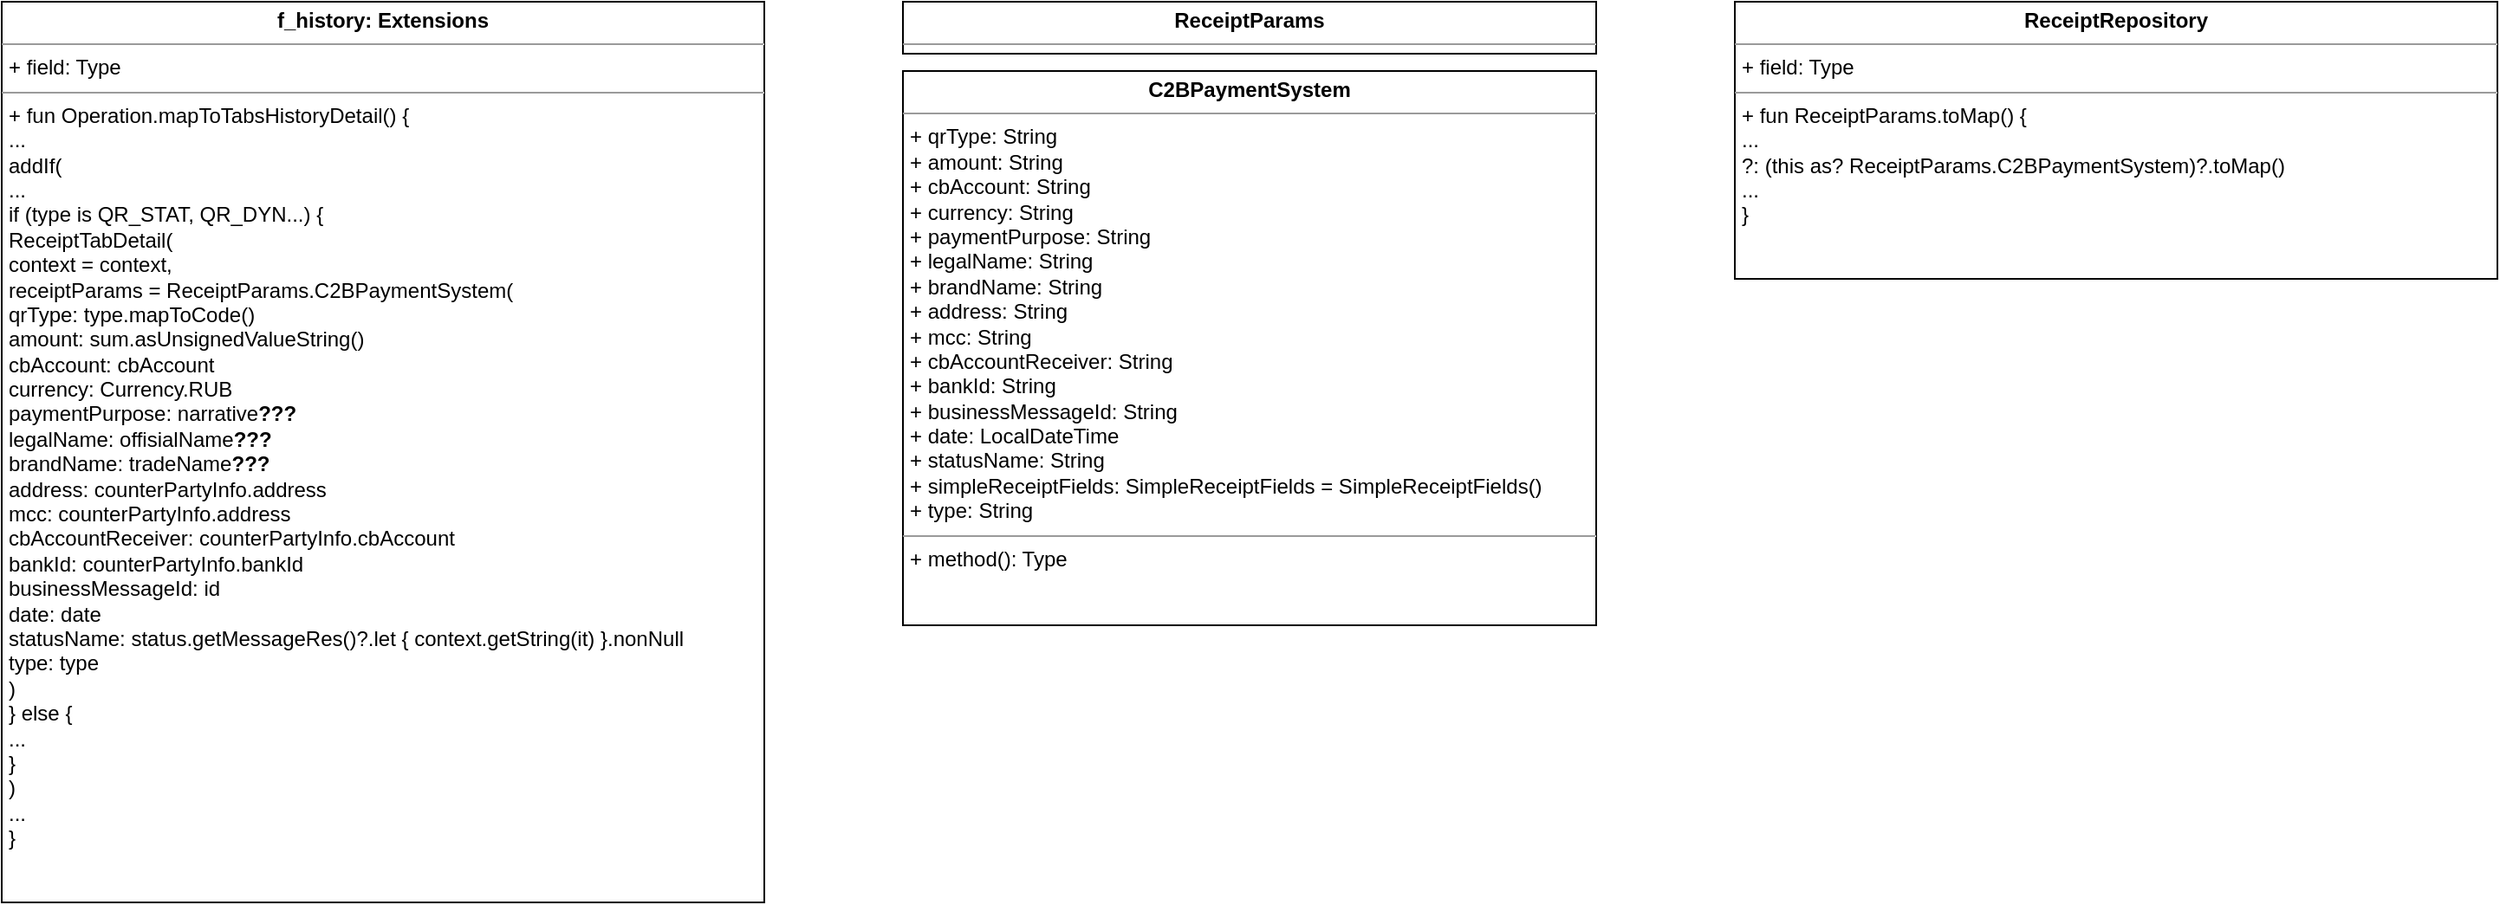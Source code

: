 <mxfile version="16.2.6" type="github">
  <diagram id="7bsImmcsrZeWl2ze22EX" name="Page-1">
    <mxGraphModel dx="813" dy="441" grid="1" gridSize="10" guides="1" tooltips="1" connect="1" arrows="1" fold="1" page="1" pageScale="1" pageWidth="850" pageHeight="1100" math="0" shadow="0">
      <root>
        <mxCell id="0" />
        <mxCell id="1" parent="0" />
        <mxCell id="oGhfcnh0hnt43dAsfdWD-1" value="&lt;p style=&quot;margin: 0px ; margin-top: 4px ; text-align: center&quot;&gt;&lt;b&gt;f_history: Extensions&lt;br&gt;&lt;/b&gt;&lt;/p&gt;&lt;hr size=&quot;1&quot;&gt;&lt;p style=&quot;margin: 0px ; margin-left: 4px&quot;&gt;+ field: Type&lt;/p&gt;&lt;hr size=&quot;1&quot;&gt;&lt;p style=&quot;margin: 0px ; margin-left: 4px&quot;&gt;+ fun Operation.mapToTabsHistoryDetail() {&lt;/p&gt;&lt;p style=&quot;margin: 0px ; margin-left: 4px&quot;&gt;...&lt;/p&gt;&lt;p style=&quot;margin: 0px ; margin-left: 4px&quot;&gt;addIf(&lt;/p&gt;&lt;p style=&quot;margin: 0px ; margin-left: 4px&quot;&gt;...&lt;/p&gt;&lt;p style=&quot;margin: 0px ; margin-left: 4px&quot;&gt;if (type is QR_STAT, QR_DYN...) {&lt;/p&gt;&lt;p style=&quot;margin: 0px ; margin-left: 4px&quot;&gt;ReceiptTabDetail(&lt;br&gt;context = context,&lt;br&gt;receiptParams = ReceiptParams.C2BPaymentSystem(&lt;br&gt;qrType: type.mapToCode()&lt;/p&gt;&lt;p style=&quot;margin: 0px ; margin-left: 4px&quot;&gt;amount: sum.asUnsignedValueString()&lt;/p&gt;&lt;p style=&quot;margin: 0px ; margin-left: 4px&quot;&gt;cbAccount: cbAccount&lt;/p&gt;&lt;p style=&quot;margin: 0px ; margin-left: 4px&quot;&gt;currency: Currency.RUB&lt;/p&gt;&lt;p style=&quot;margin: 0px ; margin-left: 4px&quot;&gt;paymentPurpose: narrative&lt;b&gt;???&lt;/b&gt;&lt;/p&gt;&lt;p style=&quot;margin: 0px ; margin-left: 4px&quot;&gt;legalName: offisialName&lt;b&gt;???&lt;/b&gt;&lt;/p&gt;&lt;p style=&quot;margin: 0px ; margin-left: 4px&quot;&gt;brandName: tradeName&lt;b&gt;???&lt;/b&gt;&lt;/p&gt;&lt;p style=&quot;margin: 0px ; margin-left: 4px&quot;&gt;address: counterPartyInfo.address&lt;/p&gt;&lt;p style=&quot;margin: 0px ; margin-left: 4px&quot;&gt;mcc: counterPartyInfo.address&lt;/p&gt;&lt;p style=&quot;margin: 0px ; margin-left: 4px&quot;&gt;cbAccountReceiver: counterPartyInfo.cbAccount&lt;/p&gt;&lt;p style=&quot;margin: 0px ; margin-left: 4px&quot;&gt;bankId: counterPartyInfo.bankId&lt;/p&gt;&lt;p style=&quot;margin: 0px ; margin-left: 4px&quot;&gt;businessMessageId: id&lt;/p&gt;&lt;p style=&quot;margin: 0px ; margin-left: 4px&quot;&gt;date: date&lt;/p&gt;&lt;p style=&quot;margin: 0px ; margin-left: 4px&quot;&gt;statusName: status.getMessageRes()?.let { context.getString(it) }.nonNull&lt;/p&gt;&lt;p style=&quot;margin: 0px ; margin-left: 4px&quot;&gt;type: type&lt;br&gt;&lt;/p&gt;&lt;p style=&quot;margin: 0px ; margin-left: 4px&quot;&gt;)&lt;br&gt;&lt;/p&gt;&lt;p style=&quot;margin: 0px ; margin-left: 4px&quot;&gt;} else {&lt;/p&gt;&lt;p style=&quot;margin: 0px ; margin-left: 4px&quot;&gt;...&lt;br&gt;&lt;/p&gt;&lt;p style=&quot;margin: 0px ; margin-left: 4px&quot;&gt;}&lt;br&gt;&lt;/p&gt;&lt;p style=&quot;margin: 0px ; margin-left: 4px&quot;&gt;)&lt;br&gt;&lt;/p&gt;&lt;p style=&quot;margin: 0px ; margin-left: 4px&quot;&gt;...&lt;br&gt;&lt;/p&gt;&lt;p style=&quot;margin: 0px ; margin-left: 4px&quot;&gt;}&lt;br&gt;&lt;/p&gt;" style="verticalAlign=top;align=left;overflow=fill;fontSize=12;fontFamily=Helvetica;html=1;" parent="1" vertex="1">
          <mxGeometry x="80" y="80" width="440" height="520" as="geometry" />
        </mxCell>
        <mxCell id="oGhfcnh0hnt43dAsfdWD-2" value="&lt;p style=&quot;margin: 0px ; margin-top: 4px ; text-align: center&quot;&gt;&lt;b&gt;ReceiptParams&lt;/b&gt;&lt;/p&gt;&lt;hr size=&quot;1&quot;&gt;&lt;p style=&quot;margin: 0px ; margin-left: 4px&quot;&gt;+ field: Type&lt;/p&gt;&lt;hr size=&quot;1&quot;&gt;&lt;p style=&quot;margin: 0px ; margin-left: 4px&quot;&gt;+ method(): Type&lt;/p&gt;" style="verticalAlign=top;align=left;overflow=fill;fontSize=12;fontFamily=Helvetica;html=1;" parent="1" vertex="1">
          <mxGeometry x="600" y="80" width="400" height="30" as="geometry" />
        </mxCell>
        <mxCell id="oGhfcnh0hnt43dAsfdWD-3" value="&lt;p style=&quot;margin: 0px ; margin-top: 4px ; text-align: center&quot;&gt;&lt;b&gt;C2BPaymentSystem&lt;/b&gt;&lt;/p&gt;&lt;hr size=&quot;1&quot;&gt;&lt;p style=&quot;margin: 0px ; margin-left: 4px&quot;&gt;+ qrType: String&lt;/p&gt;&lt;p style=&quot;margin: 0px ; margin-left: 4px&quot;&gt;+ amount: String&lt;/p&gt;&lt;p style=&quot;margin: 0px ; margin-left: 4px&quot;&gt;+ cbAccount: String&lt;/p&gt;&lt;p style=&quot;margin: 0px ; margin-left: 4px&quot;&gt;+ currency: String&lt;/p&gt;&lt;p style=&quot;margin: 0px ; margin-left: 4px&quot;&gt;+ paymentPurpose: String&lt;/p&gt;&lt;p style=&quot;margin: 0px ; margin-left: 4px&quot;&gt;+ legalName: String&lt;/p&gt;&lt;p style=&quot;margin: 0px ; margin-left: 4px&quot;&gt;+ brandName: String&lt;/p&gt;&lt;p style=&quot;margin: 0px ; margin-left: 4px&quot;&gt;+ address: String&lt;/p&gt;&lt;p style=&quot;margin: 0px ; margin-left: 4px&quot;&gt;+ mcc: String&lt;/p&gt;&lt;p style=&quot;margin: 0px ; margin-left: 4px&quot;&gt;+ cbAccountReceiver: String&lt;/p&gt;&lt;p style=&quot;margin: 0px ; margin-left: 4px&quot;&gt;+ bankId: String&lt;/p&gt;&lt;p style=&quot;margin: 0px ; margin-left: 4px&quot;&gt;+ businessMessageId: String&lt;/p&gt;&lt;p style=&quot;margin: 0px ; margin-left: 4px&quot;&gt;+ date: LocalDateTime&lt;/p&gt;&lt;p style=&quot;margin: 0px ; margin-left: 4px&quot;&gt;+ statusName: String&lt;/p&gt;&lt;p style=&quot;margin: 0px ; margin-left: 4px&quot;&gt;+ simpleReceiptFields: SimpleReceiptFields = SimpleReceiptFields()&lt;/p&gt;&lt;p style=&quot;margin: 0px ; margin-left: 4px&quot;&gt;+ type: String&lt;br&gt;&lt;/p&gt;&lt;hr size=&quot;1&quot;&gt;&lt;p style=&quot;margin: 0px ; margin-left: 4px&quot;&gt;+ method(): Type&lt;/p&gt;" style="verticalAlign=top;align=left;overflow=fill;fontSize=12;fontFamily=Helvetica;html=1;" parent="1" vertex="1">
          <mxGeometry x="600" y="120" width="400" height="320" as="geometry" />
        </mxCell>
        <mxCell id="2Z56rBaBJ5vS8zj4pCME-1" value="&lt;p style=&quot;margin: 0px ; margin-top: 4px ; text-align: center&quot;&gt;&lt;b&gt;ReceiptRepository&lt;/b&gt;&lt;/p&gt;&lt;hr size=&quot;1&quot;&gt;&lt;p style=&quot;margin: 0px ; margin-left: 4px&quot;&gt;+ field: Type&lt;/p&gt;&lt;hr size=&quot;1&quot;&gt;&lt;p style=&quot;margin: 0px ; margin-left: 4px&quot;&gt;+ fun ReceiptParams.toMap() {&lt;/p&gt;&lt;p style=&quot;margin: 0px ; margin-left: 4px&quot;&gt;...&lt;/p&gt;&lt;p style=&quot;margin: 0px ; margin-left: 4px&quot;&gt;?: (this as? ReceiptParams.C2BPaymentSystem)?.toMap()&lt;br&gt;&lt;/p&gt;&lt;p style=&quot;margin: 0px ; margin-left: 4px&quot;&gt;...&lt;br&gt;&lt;/p&gt;&lt;p style=&quot;margin: 0px ; margin-left: 4px&quot;&gt;}&lt;br&gt;&lt;/p&gt;" style="verticalAlign=top;align=left;overflow=fill;fontSize=12;fontFamily=Helvetica;html=1;" vertex="1" parent="1">
          <mxGeometry x="1080" y="80" width="440" height="160" as="geometry" />
        </mxCell>
      </root>
    </mxGraphModel>
  </diagram>
</mxfile>
